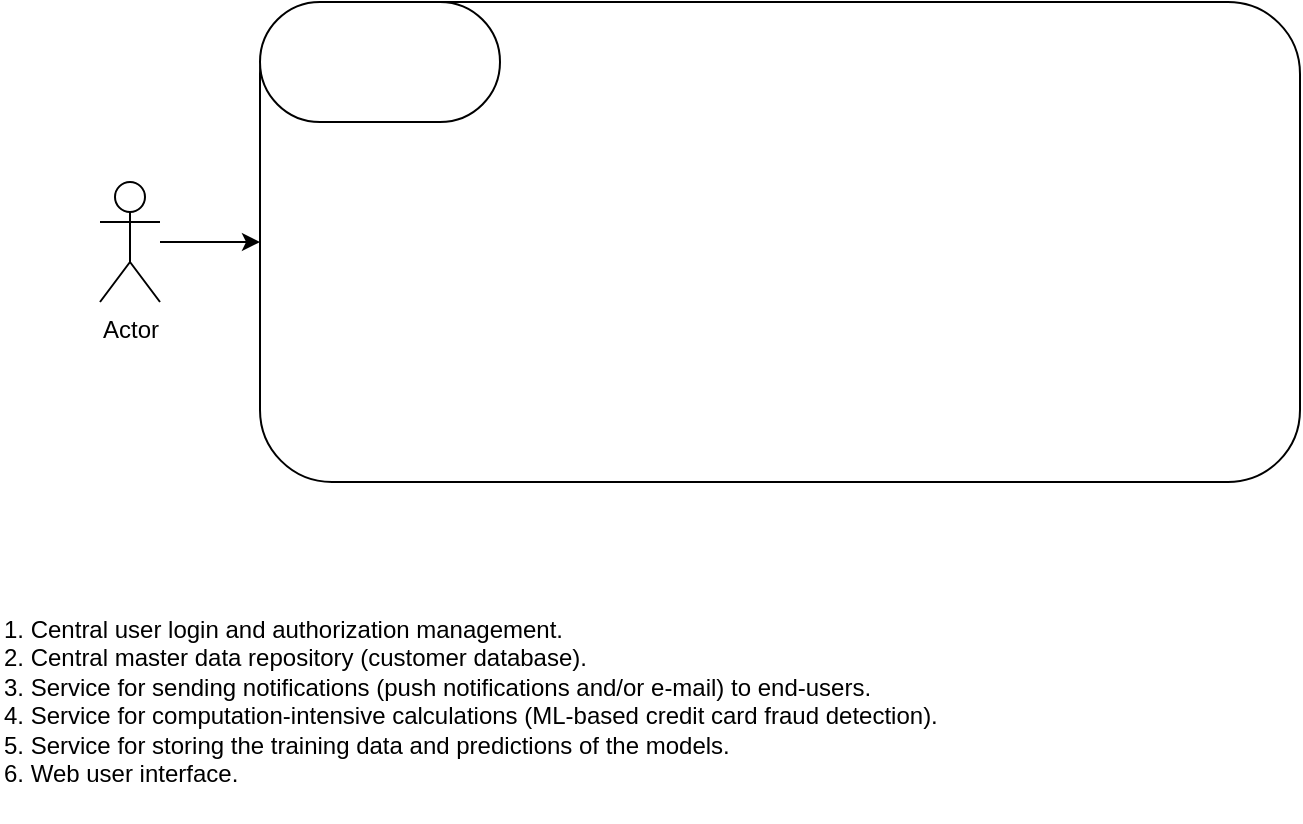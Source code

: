 <mxfile version="26.1.0">
  <diagram name="Page-1" id="Y1ZIsI3cRYYdyz1xf9G5">
    <mxGraphModel dx="1009" dy="679" grid="1" gridSize="10" guides="1" tooltips="1" connect="1" arrows="1" fold="1" page="1" pageScale="1" pageWidth="827" pageHeight="1169" math="0" shadow="0">
      <root>
        <mxCell id="0" />
        <mxCell id="1" parent="0" />
        <mxCell id="VDTbSuDfrLie9FOIhOC3-6" style="edgeStyle=orthogonalEdgeStyle;rounded=0;orthogonalLoop=1;jettySize=auto;html=1;" edge="1" parent="1" source="VDTbSuDfrLie9FOIhOC3-1" target="VDTbSuDfrLie9FOIhOC3-4">
          <mxGeometry relative="1" as="geometry" />
        </mxCell>
        <mxCell id="VDTbSuDfrLie9FOIhOC3-1" value="Actor" style="shape=umlActor;verticalLabelPosition=bottom;verticalAlign=top;html=1;outlineConnect=0;" vertex="1" parent="1">
          <mxGeometry x="120" y="260" width="30" height="60" as="geometry" />
        </mxCell>
        <mxCell id="VDTbSuDfrLie9FOIhOC3-4" value="" style="rounded=1;whiteSpace=wrap;html=1;" vertex="1" parent="1">
          <mxGeometry x="200" y="170" width="520" height="240" as="geometry" />
        </mxCell>
        <mxCell id="VDTbSuDfrLie9FOIhOC3-7" value="" style="rounded=1;whiteSpace=wrap;html=1;arcSize=50;" vertex="1" parent="1">
          <mxGeometry x="200" y="170" width="120" height="60" as="geometry" />
        </mxCell>
        <mxCell id="VDTbSuDfrLie9FOIhOC3-10" value="1. Central user login and authorization management.&#xa;2. Central master data repository (customer database).&#xa;3. Service for sending notifications (push notifications and/or e-mail) to end-users.&#xa;4. Service for computation-intensive calculations (ML-based credit card fraud detection).&#xa;5. Service for storing the training data and predictions of the models.&#xa;6. Web user interface." style="text;whiteSpace=wrap;html=1;" vertex="1" parent="1">
          <mxGeometry x="70" y="470" width="500" height="110" as="geometry" />
        </mxCell>
      </root>
    </mxGraphModel>
  </diagram>
</mxfile>
